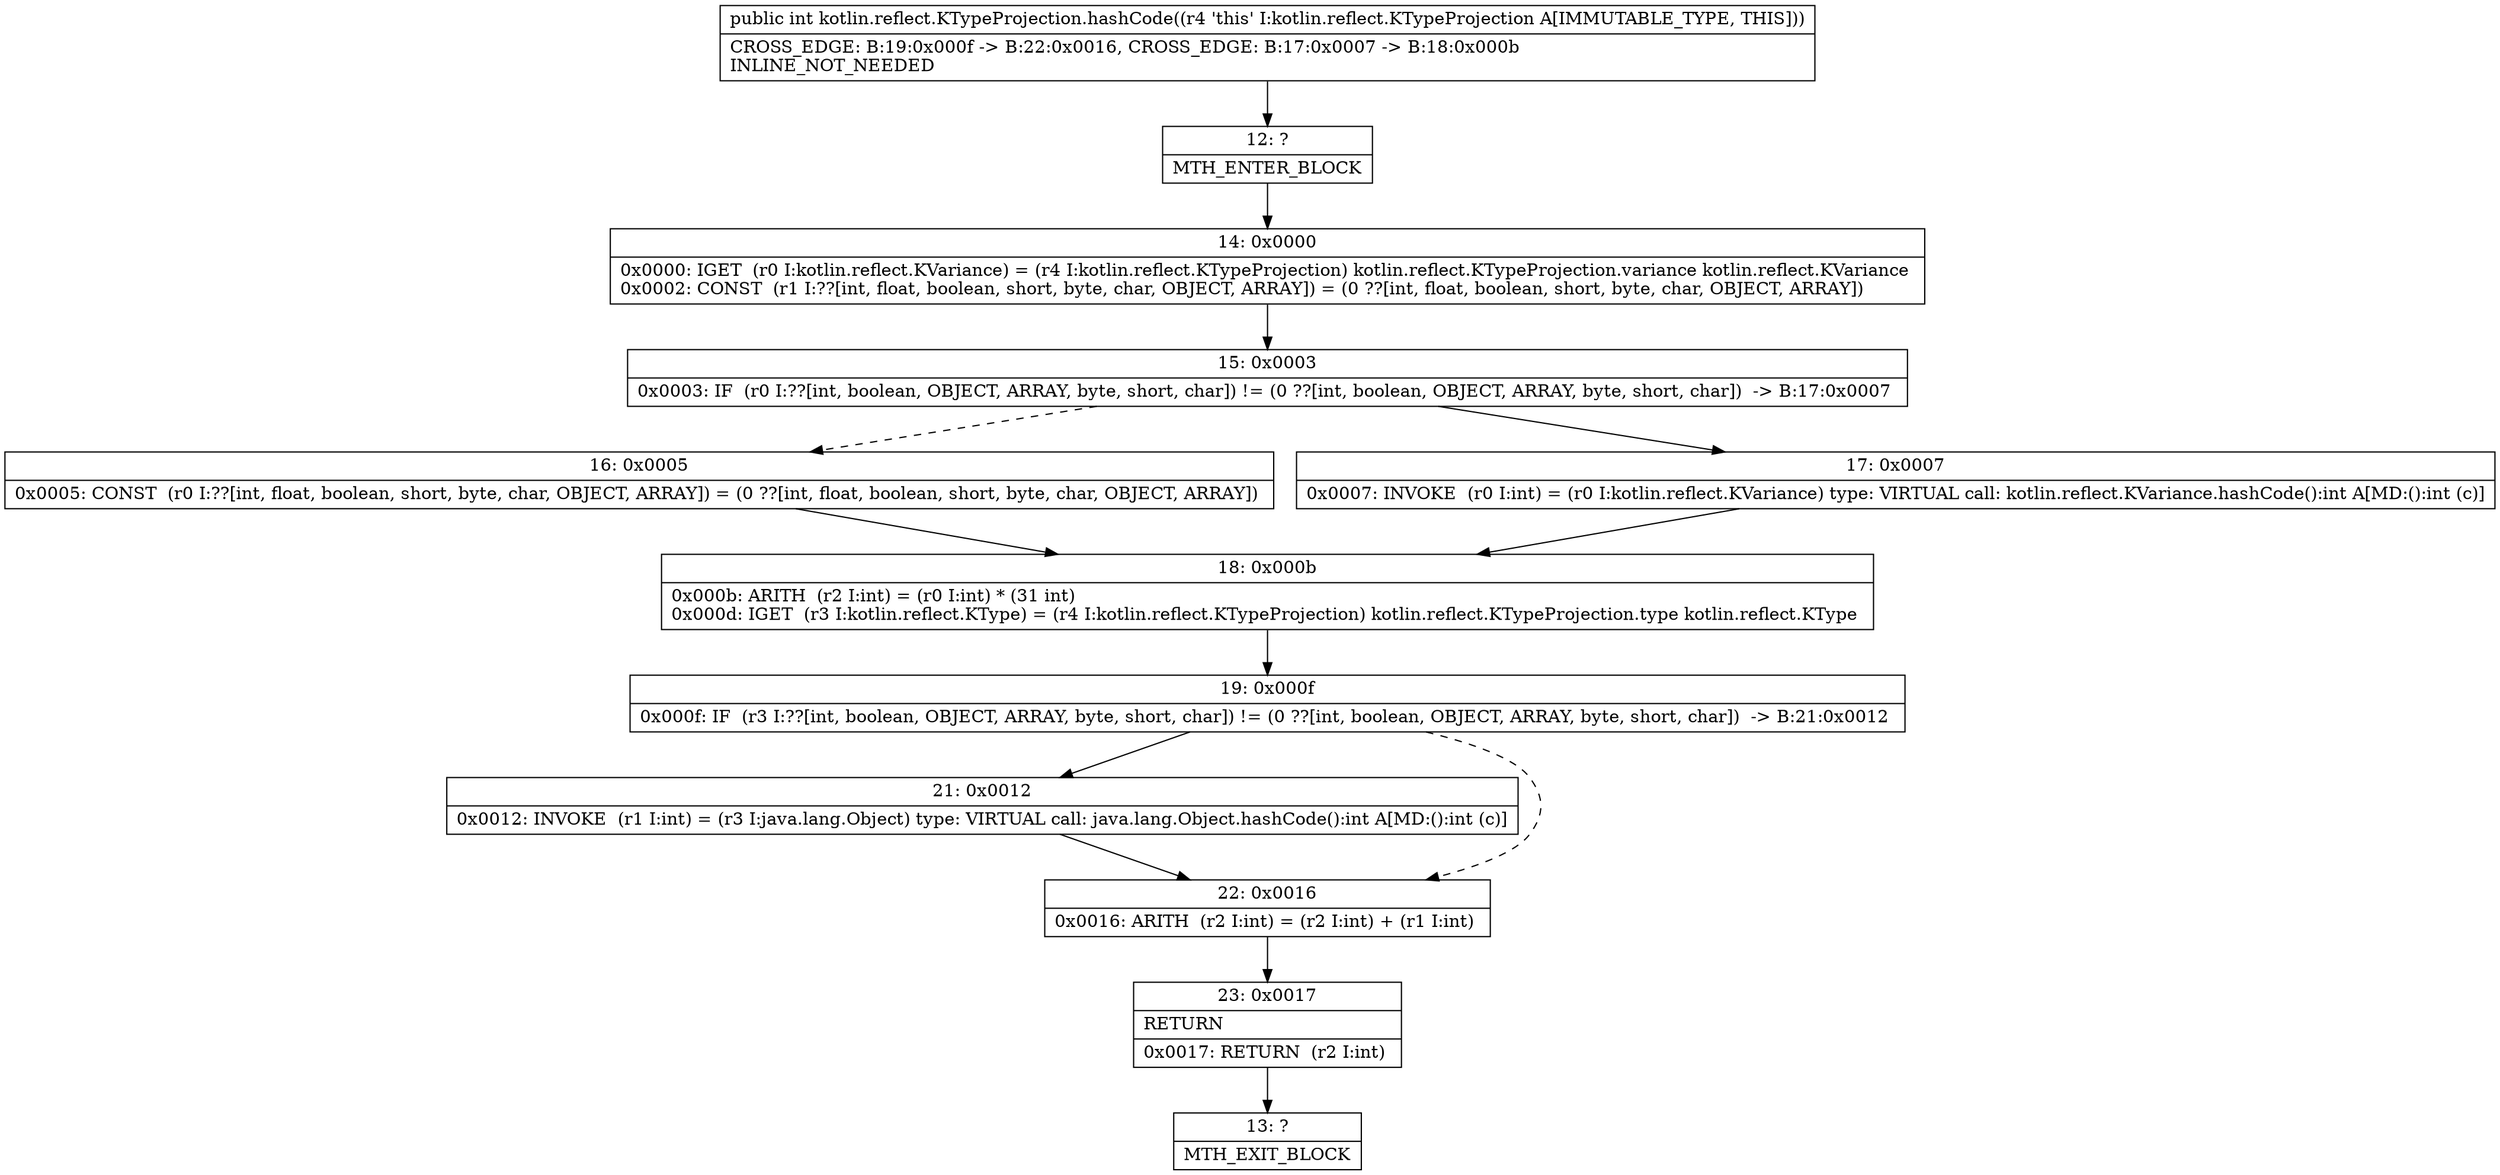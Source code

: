 digraph "CFG forkotlin.reflect.KTypeProjection.hashCode()I" {
Node_12 [shape=record,label="{12\:\ ?|MTH_ENTER_BLOCK\l}"];
Node_14 [shape=record,label="{14\:\ 0x0000|0x0000: IGET  (r0 I:kotlin.reflect.KVariance) = (r4 I:kotlin.reflect.KTypeProjection) kotlin.reflect.KTypeProjection.variance kotlin.reflect.KVariance \l0x0002: CONST  (r1 I:??[int, float, boolean, short, byte, char, OBJECT, ARRAY]) = (0 ??[int, float, boolean, short, byte, char, OBJECT, ARRAY]) \l}"];
Node_15 [shape=record,label="{15\:\ 0x0003|0x0003: IF  (r0 I:??[int, boolean, OBJECT, ARRAY, byte, short, char]) != (0 ??[int, boolean, OBJECT, ARRAY, byte, short, char])  \-\> B:17:0x0007 \l}"];
Node_16 [shape=record,label="{16\:\ 0x0005|0x0005: CONST  (r0 I:??[int, float, boolean, short, byte, char, OBJECT, ARRAY]) = (0 ??[int, float, boolean, short, byte, char, OBJECT, ARRAY]) \l}"];
Node_18 [shape=record,label="{18\:\ 0x000b|0x000b: ARITH  (r2 I:int) = (r0 I:int) * (31 int) \l0x000d: IGET  (r3 I:kotlin.reflect.KType) = (r4 I:kotlin.reflect.KTypeProjection) kotlin.reflect.KTypeProjection.type kotlin.reflect.KType \l}"];
Node_19 [shape=record,label="{19\:\ 0x000f|0x000f: IF  (r3 I:??[int, boolean, OBJECT, ARRAY, byte, short, char]) != (0 ??[int, boolean, OBJECT, ARRAY, byte, short, char])  \-\> B:21:0x0012 \l}"];
Node_21 [shape=record,label="{21\:\ 0x0012|0x0012: INVOKE  (r1 I:int) = (r3 I:java.lang.Object) type: VIRTUAL call: java.lang.Object.hashCode():int A[MD:():int (c)]\l}"];
Node_22 [shape=record,label="{22\:\ 0x0016|0x0016: ARITH  (r2 I:int) = (r2 I:int) + (r1 I:int) \l}"];
Node_23 [shape=record,label="{23\:\ 0x0017|RETURN\l|0x0017: RETURN  (r2 I:int) \l}"];
Node_13 [shape=record,label="{13\:\ ?|MTH_EXIT_BLOCK\l}"];
Node_17 [shape=record,label="{17\:\ 0x0007|0x0007: INVOKE  (r0 I:int) = (r0 I:kotlin.reflect.KVariance) type: VIRTUAL call: kotlin.reflect.KVariance.hashCode():int A[MD:():int (c)]\l}"];
MethodNode[shape=record,label="{public int kotlin.reflect.KTypeProjection.hashCode((r4 'this' I:kotlin.reflect.KTypeProjection A[IMMUTABLE_TYPE, THIS]))  | CROSS_EDGE: B:19:0x000f \-\> B:22:0x0016, CROSS_EDGE: B:17:0x0007 \-\> B:18:0x000b\lINLINE_NOT_NEEDED\l}"];
MethodNode -> Node_12;Node_12 -> Node_14;
Node_14 -> Node_15;
Node_15 -> Node_16[style=dashed];
Node_15 -> Node_17;
Node_16 -> Node_18;
Node_18 -> Node_19;
Node_19 -> Node_21;
Node_19 -> Node_22[style=dashed];
Node_21 -> Node_22;
Node_22 -> Node_23;
Node_23 -> Node_13;
Node_17 -> Node_18;
}

